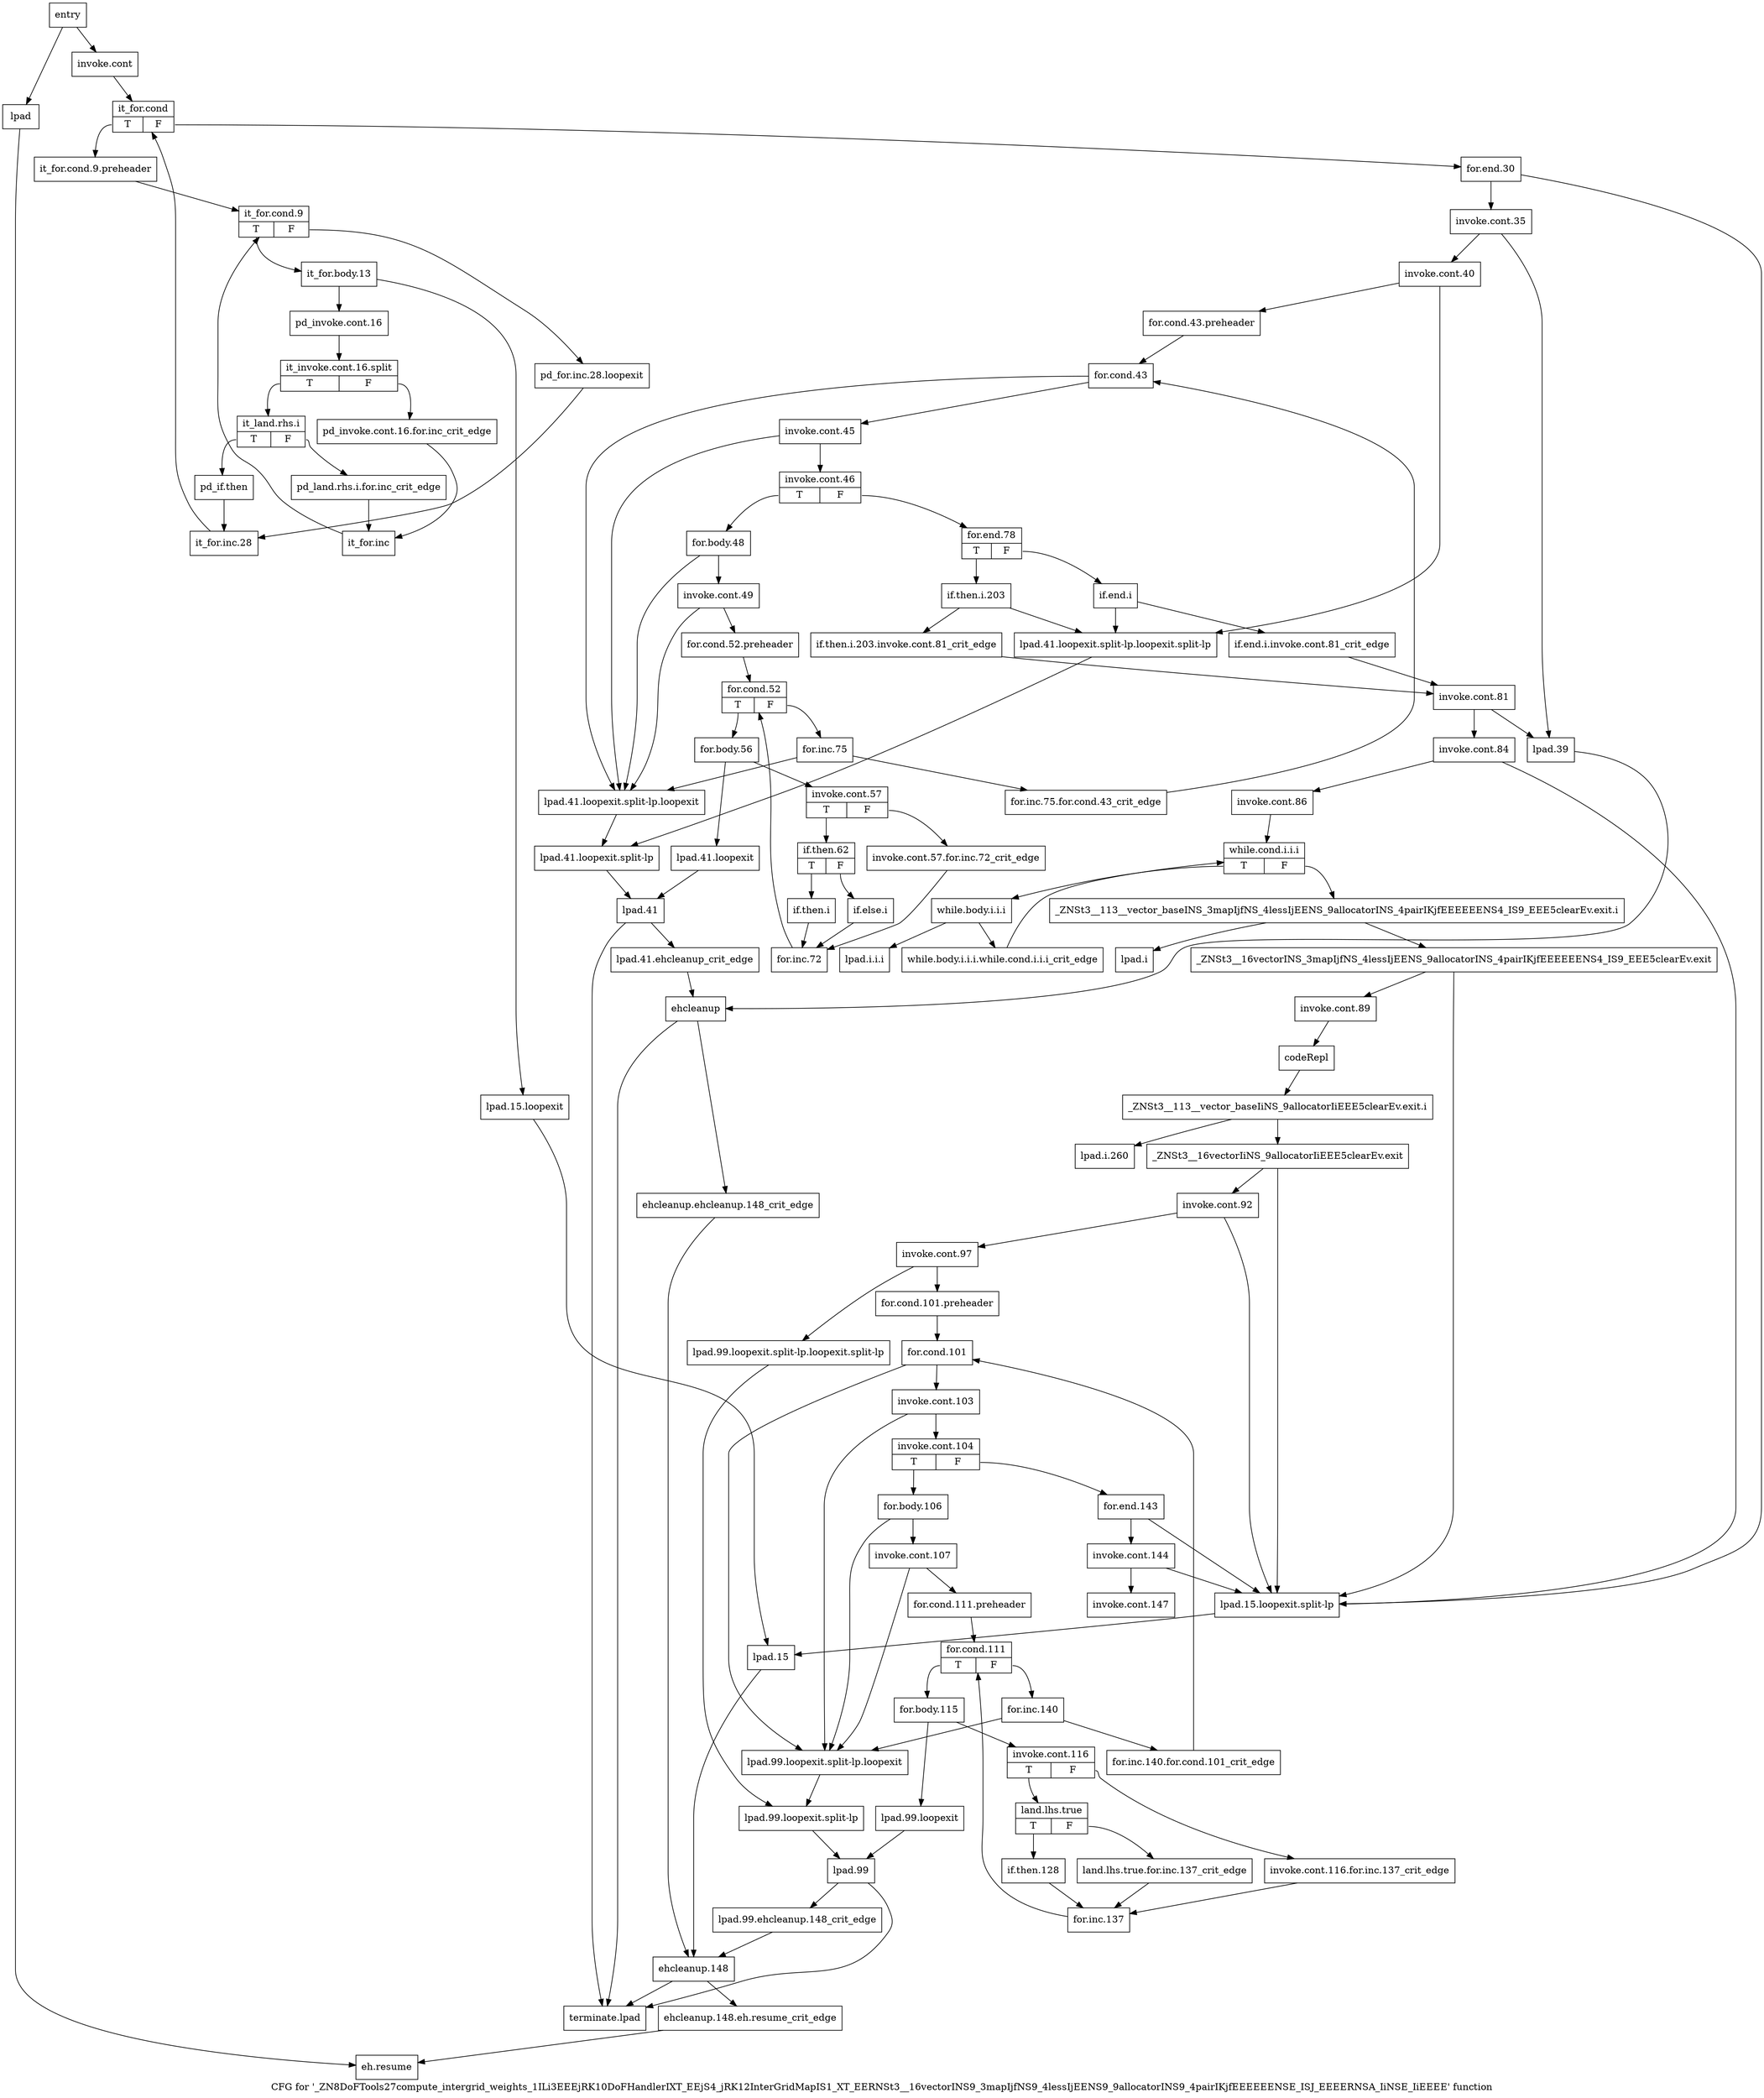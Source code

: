 digraph "CFG for '_ZN8DoFTools27compute_intergrid_weights_1ILi3EEEjRK10DoFHandlerIXT_EEjS4_jRK12InterGridMapIS1_XT_EERNSt3__16vectorINS9_3mapIjfNS9_4lessIjEENS9_9allocatorINS9_4pairIKjfEEEEEENSE_ISJ_EEEERNSA_IiNSE_IiEEEE' function" {
	label="CFG for '_ZN8DoFTools27compute_intergrid_weights_1ILi3EEEjRK10DoFHandlerIXT_EEjS4_jRK12InterGridMapIS1_XT_EERNSt3__16vectorINS9_3mapIjfNS9_4lessIjEENS9_9allocatorINS9_4pairIKjfEEEEEENSE_ISJ_EEEERNSA_IiNSE_IiEEEE' function";

	Node0x493cf50 [shape=record,label="{entry}"];
	Node0x493cf50 -> Node0x4942c60;
	Node0x493cf50 -> Node0x4942f80;
	Node0x4942c60 [shape=record,label="{invoke.cont}"];
	Node0x4942c60 -> Node0x4942cb0;
	Node0x4942cb0 [shape=record,label="{it_for.cond|{<s0>T|<s1>F}}"];
	Node0x4942cb0:s0 -> Node0x4942d00;
	Node0x4942cb0:s1 -> Node0x49431b0;
	Node0x4942d00 [shape=record,label="{it_for.cond.9.preheader}"];
	Node0x4942d00 -> Node0x4942d50;
	Node0x4942d50 [shape=record,label="{it_for.cond.9|{<s0>T|<s1>F}}"];
	Node0x4942d50:s0 -> Node0x4942da0;
	Node0x4942d50:s1 -> Node0x4943110;
	Node0x4942da0 [shape=record,label="{it_for.body.13}"];
	Node0x4942da0 -> Node0x4942df0;
	Node0x4942da0 -> Node0x4942fd0;
	Node0x4942df0 [shape=record,label="{pd_invoke.cont.16}"];
	Node0x4942df0 -> Node0xa0c0800;
	Node0xa0c0800 [shape=record,label="{it_invoke.cont.16.split|{<s0>T|<s1>F}}"];
	Node0xa0c0800:s0 -> Node0x4942e90;
	Node0xa0c0800:s1 -> Node0x4942e40;
	Node0x4942e40 [shape=record,label="{pd_invoke.cont.16.for.inc_crit_edge}"];
	Node0x4942e40 -> Node0x49430c0;
	Node0x4942e90 [shape=record,label="{it_land.rhs.i|{<s0>T|<s1>F}}"];
	Node0x4942e90:s0 -> Node0x4942f30;
	Node0x4942e90:s1 -> Node0x4942ee0;
	Node0x4942ee0 [shape=record,label="{pd_land.rhs.i.for.inc_crit_edge}"];
	Node0x4942ee0 -> Node0x49430c0;
	Node0x4942f30 [shape=record,label="{pd_if.then}"];
	Node0x4942f30 -> Node0x4943160;
	Node0x4942f80 [shape=record,label="{lpad}"];
	Node0x4942f80 -> Node0x4944a60;
	Node0x4942fd0 [shape=record,label="{lpad.15.loopexit}"];
	Node0x4942fd0 -> Node0x4943070;
	Node0x4943020 [shape=record,label="{lpad.15.loopexit.split-lp}"];
	Node0x4943020 -> Node0x4943070;
	Node0x4943070 [shape=record,label="{lpad.15}"];
	Node0x4943070 -> Node0x49449c0;
	Node0x49430c0 [shape=record,label="{it_for.inc}"];
	Node0x49430c0 -> Node0x4942d50;
	Node0x4943110 [shape=record,label="{pd_for.inc.28.loopexit}"];
	Node0x4943110 -> Node0x4943160;
	Node0x4943160 [shape=record,label="{it_for.inc.28}"];
	Node0x4943160 -> Node0x4942cb0;
	Node0x49431b0 [shape=record,label="{for.end.30}"];
	Node0x49431b0 -> Node0x4943200;
	Node0x49431b0 -> Node0x4943020;
	Node0x4943200 [shape=record,label="{invoke.cont.35}"];
	Node0x4943200 -> Node0x4943250;
	Node0x4943200 -> Node0x4943700;
	Node0x4943250 [shape=record,label="{invoke.cont.40}"];
	Node0x4943250 -> Node0x49432a0;
	Node0x4943250 -> Node0x49437f0;
	Node0x49432a0 [shape=record,label="{for.cond.43.preheader}"];
	Node0x49432a0 -> Node0x49432f0;
	Node0x49432f0 [shape=record,label="{for.cond.43}"];
	Node0x49432f0 -> Node0x4943340;
	Node0x49432f0 -> Node0x49437a0;
	Node0x4943340 [shape=record,label="{invoke.cont.45}"];
	Node0x4943340 -> Node0x4943390;
	Node0x4943340 -> Node0x49437a0;
	Node0x4943390 [shape=record,label="{invoke.cont.46|{<s0>T|<s1>F}}"];
	Node0x4943390:s0 -> Node0x49433e0;
	Node0x4943390:s1 -> Node0x4943a20;
	Node0x49433e0 [shape=record,label="{for.body.48}"];
	Node0x49433e0 -> Node0x4943430;
	Node0x49433e0 -> Node0x49437a0;
	Node0x4943430 [shape=record,label="{invoke.cont.49}"];
	Node0x4943430 -> Node0x4943480;
	Node0x4943430 -> Node0x49437a0;
	Node0x4943480 [shape=record,label="{for.cond.52.preheader}"];
	Node0x4943480 -> Node0x49434d0;
	Node0x49434d0 [shape=record,label="{for.cond.52|{<s0>T|<s1>F}}"];
	Node0x49434d0:s0 -> Node0x4943520;
	Node0x49434d0:s1 -> Node0x4943980;
	Node0x4943520 [shape=record,label="{for.body.56}"];
	Node0x4943520 -> Node0x4943570;
	Node0x4943520 -> Node0x4943750;
	Node0x4943570 [shape=record,label="{invoke.cont.57|{<s0>T|<s1>F}}"];
	Node0x4943570:s0 -> Node0x4943610;
	Node0x4943570:s1 -> Node0x49435c0;
	Node0x49435c0 [shape=record,label="{invoke.cont.57.for.inc.72_crit_edge}"];
	Node0x49435c0 -> Node0x4943930;
	Node0x4943610 [shape=record,label="{if.then.62|{<s0>T|<s1>F}}"];
	Node0x4943610:s0 -> Node0x4943660;
	Node0x4943610:s1 -> Node0x49436b0;
	Node0x4943660 [shape=record,label="{if.then.i}"];
	Node0x4943660 -> Node0x4943930;
	Node0x49436b0 [shape=record,label="{if.else.i}"];
	Node0x49436b0 -> Node0x4943930;
	Node0x4943700 [shape=record,label="{lpad.39}"];
	Node0x4943700 -> Node0x4944560;
	Node0x4943750 [shape=record,label="{lpad.41.loopexit}"];
	Node0x4943750 -> Node0x4943890;
	Node0x49437a0 [shape=record,label="{lpad.41.loopexit.split-lp.loopexit}"];
	Node0x49437a0 -> Node0x4943840;
	Node0x49437f0 [shape=record,label="{lpad.41.loopexit.split-lp.loopexit.split-lp}"];
	Node0x49437f0 -> Node0x4943840;
	Node0x4943840 [shape=record,label="{lpad.41.loopexit.split-lp}"];
	Node0x4943840 -> Node0x4943890;
	Node0x4943890 [shape=record,label="{lpad.41}"];
	Node0x4943890 -> Node0x49438e0;
	Node0x4943890 -> Node0x4944ab0;
	Node0x49438e0 [shape=record,label="{lpad.41.ehcleanup_crit_edge}"];
	Node0x49438e0 -> Node0x4944560;
	Node0x4943930 [shape=record,label="{for.inc.72}"];
	Node0x4943930 -> Node0x49434d0;
	Node0x4943980 [shape=record,label="{for.inc.75}"];
	Node0x4943980 -> Node0x49439d0;
	Node0x4943980 -> Node0x49437a0;
	Node0x49439d0 [shape=record,label="{for.inc.75.for.cond.43_crit_edge}"];
	Node0x49439d0 -> Node0x49432f0;
	Node0x4943a20 [shape=record,label="{for.end.78|{<s0>T|<s1>F}}"];
	Node0x4943a20:s0 -> Node0x4943a70;
	Node0x4943a20:s1 -> Node0x4943b10;
	Node0x4943a70 [shape=record,label="{if.then.i.203}"];
	Node0x4943a70 -> Node0x4943ac0;
	Node0x4943a70 -> Node0x49437f0;
	Node0x4943ac0 [shape=record,label="{if.then.i.203.invoke.cont.81_crit_edge}"];
	Node0x4943ac0 -> Node0x4943bb0;
	Node0x4943b10 [shape=record,label="{if.end.i}"];
	Node0x4943b10 -> Node0x4943b60;
	Node0x4943b10 -> Node0x49437f0;
	Node0x4943b60 [shape=record,label="{if.end.i.invoke.cont.81_crit_edge}"];
	Node0x4943b60 -> Node0x4943bb0;
	Node0x4943bb0 [shape=record,label="{invoke.cont.81}"];
	Node0x4943bb0 -> Node0x4943c00;
	Node0x4943bb0 -> Node0x4943700;
	Node0x4943c00 [shape=record,label="{invoke.cont.84}"];
	Node0x4943c00 -> Node0x4943c50;
	Node0x4943c00 -> Node0x4943020;
	Node0x4943c50 [shape=record,label="{invoke.cont.86}"];
	Node0x4943c50 -> Node0x4943ca0;
	Node0x4943ca0 [shape=record,label="{while.cond.i.i.i|{<s0>T|<s1>F}}"];
	Node0x4943ca0:s0 -> Node0x4943cf0;
	Node0x4943ca0:s1 -> Node0x4943de0;
	Node0x4943cf0 [shape=record,label="{while.body.i.i.i}"];
	Node0x4943cf0 -> Node0x4943d40;
	Node0x4943cf0 -> Node0x4943d90;
	Node0x4943d40 [shape=record,label="{while.body.i.i.i.while.cond.i.i.i_crit_edge}"];
	Node0x4943d40 -> Node0x4943ca0;
	Node0x4943d90 [shape=record,label="{lpad.i.i.i}"];
	Node0x4943de0 [shape=record,label="{_ZNSt3__113__vector_baseINS_3mapIjfNS_4lessIjEENS_9allocatorINS_4pairIKjfEEEEEENS4_IS9_EEE5clearEv.exit.i}"];
	Node0x4943de0 -> Node0x4943e80;
	Node0x4943de0 -> Node0x4943e30;
	Node0x4943e30 [shape=record,label="{lpad.i}"];
	Node0x4943e80 [shape=record,label="{_ZNSt3__16vectorINS_3mapIjfNS_4lessIjEENS_9allocatorINS_4pairIKjfEEEEEENS4_IS9_EEE5clearEv.exit}"];
	Node0x4943e80 -> Node0x4943ed0;
	Node0x4943e80 -> Node0x4943020;
	Node0x4943ed0 [shape=record,label="{invoke.cont.89}"];
	Node0x4943ed0 -> Node0x4943f20;
	Node0x4943f20 [shape=record,label="{codeRepl}"];
	Node0x4943f20 -> Node0x4943f70;
	Node0x4943f70 [shape=record,label="{_ZNSt3__113__vector_baseIiNS_9allocatorIiEEE5clearEv.exit.i}"];
	Node0x4943f70 -> Node0x4944010;
	Node0x4943f70 -> Node0x4943fc0;
	Node0x4943fc0 [shape=record,label="{lpad.i.260}"];
	Node0x4944010 [shape=record,label="{_ZNSt3__16vectorIiNS_9allocatorIiEEE5clearEv.exit}"];
	Node0x4944010 -> Node0x4944060;
	Node0x4944010 -> Node0x4943020;
	Node0x4944060 [shape=record,label="{invoke.cont.92}"];
	Node0x4944060 -> Node0x49440b0;
	Node0x4944060 -> Node0x4943020;
	Node0x49440b0 [shape=record,label="{invoke.cont.97}"];
	Node0x49440b0 -> Node0x4944100;
	Node0x49440b0 -> Node0x49446a0;
	Node0x4944100 [shape=record,label="{for.cond.101.preheader}"];
	Node0x4944100 -> Node0x4944150;
	Node0x4944150 [shape=record,label="{for.cond.101}"];
	Node0x4944150 -> Node0x49441a0;
	Node0x4944150 -> Node0x4944650;
	Node0x49441a0 [shape=record,label="{invoke.cont.103}"];
	Node0x49441a0 -> Node0x49441f0;
	Node0x49441a0 -> Node0x4944650;
	Node0x49441f0 [shape=record,label="{invoke.cont.104|{<s0>T|<s1>F}}"];
	Node0x49441f0:s0 -> Node0x4944240;
	Node0x49441f0:s1 -> Node0x49448d0;
	Node0x4944240 [shape=record,label="{for.body.106}"];
	Node0x4944240 -> Node0x4944290;
	Node0x4944240 -> Node0x4944650;
	Node0x4944290 [shape=record,label="{invoke.cont.107}"];
	Node0x4944290 -> Node0x49442e0;
	Node0x4944290 -> Node0x4944650;
	Node0x49442e0 [shape=record,label="{for.cond.111.preheader}"];
	Node0x49442e0 -> Node0x4944330;
	Node0x4944330 [shape=record,label="{for.cond.111|{<s0>T|<s1>F}}"];
	Node0x4944330:s0 -> Node0x4944380;
	Node0x4944330:s1 -> Node0x4944830;
	Node0x4944380 [shape=record,label="{for.body.115}"];
	Node0x4944380 -> Node0x49443d0;
	Node0x4944380 -> Node0x4944600;
	Node0x49443d0 [shape=record,label="{invoke.cont.116|{<s0>T|<s1>F}}"];
	Node0x49443d0:s0 -> Node0x4944470;
	Node0x49443d0:s1 -> Node0x4944420;
	Node0x4944420 [shape=record,label="{invoke.cont.116.for.inc.137_crit_edge}"];
	Node0x4944420 -> Node0x49447e0;
	Node0x4944470 [shape=record,label="{land.lhs.true|{<s0>T|<s1>F}}"];
	Node0x4944470:s0 -> Node0x4944510;
	Node0x4944470:s1 -> Node0x49444c0;
	Node0x49444c0 [shape=record,label="{land.lhs.true.for.inc.137_crit_edge}"];
	Node0x49444c0 -> Node0x49447e0;
	Node0x4944510 [shape=record,label="{if.then.128}"];
	Node0x4944510 -> Node0x49447e0;
	Node0x4944560 [shape=record,label="{ehcleanup}"];
	Node0x4944560 -> Node0x49445b0;
	Node0x4944560 -> Node0x4944ab0;
	Node0x49445b0 [shape=record,label="{ehcleanup.ehcleanup.148_crit_edge}"];
	Node0x49445b0 -> Node0x49449c0;
	Node0x4944600 [shape=record,label="{lpad.99.loopexit}"];
	Node0x4944600 -> Node0x4944740;
	Node0x4944650 [shape=record,label="{lpad.99.loopexit.split-lp.loopexit}"];
	Node0x4944650 -> Node0x49446f0;
	Node0x49446a0 [shape=record,label="{lpad.99.loopexit.split-lp.loopexit.split-lp}"];
	Node0x49446a0 -> Node0x49446f0;
	Node0x49446f0 [shape=record,label="{lpad.99.loopexit.split-lp}"];
	Node0x49446f0 -> Node0x4944740;
	Node0x4944740 [shape=record,label="{lpad.99}"];
	Node0x4944740 -> Node0x4944790;
	Node0x4944740 -> Node0x4944ab0;
	Node0x4944790 [shape=record,label="{lpad.99.ehcleanup.148_crit_edge}"];
	Node0x4944790 -> Node0x49449c0;
	Node0x49447e0 [shape=record,label="{for.inc.137}"];
	Node0x49447e0 -> Node0x4944330;
	Node0x4944830 [shape=record,label="{for.inc.140}"];
	Node0x4944830 -> Node0x4944880;
	Node0x4944830 -> Node0x4944650;
	Node0x4944880 [shape=record,label="{for.inc.140.for.cond.101_crit_edge}"];
	Node0x4944880 -> Node0x4944150;
	Node0x49448d0 [shape=record,label="{for.end.143}"];
	Node0x49448d0 -> Node0x4944920;
	Node0x49448d0 -> Node0x4943020;
	Node0x4944920 [shape=record,label="{invoke.cont.144}"];
	Node0x4944920 -> Node0x4944970;
	Node0x4944920 -> Node0x4943020;
	Node0x4944970 [shape=record,label="{invoke.cont.147}"];
	Node0x49449c0 [shape=record,label="{ehcleanup.148}"];
	Node0x49449c0 -> Node0x4944a10;
	Node0x49449c0 -> Node0x4944ab0;
	Node0x4944a10 [shape=record,label="{ehcleanup.148.eh.resume_crit_edge}"];
	Node0x4944a10 -> Node0x4944a60;
	Node0x4944a60 [shape=record,label="{eh.resume}"];
	Node0x4944ab0 [shape=record,label="{terminate.lpad}"];
}
